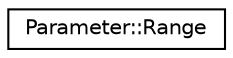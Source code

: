 digraph "Graphical Class Hierarchy"
{
  edge [fontname="Helvetica",fontsize="10",labelfontname="Helvetica",labelfontsize="10"];
  node [fontname="Helvetica",fontsize="10",shape=record];
  rankdir="LR";
  Node0 [label="Parameter::Range",height=0.2,width=0.4,color="black", fillcolor="white", style="filled",URL="$struct_parameter_1_1_range.html"];
}
